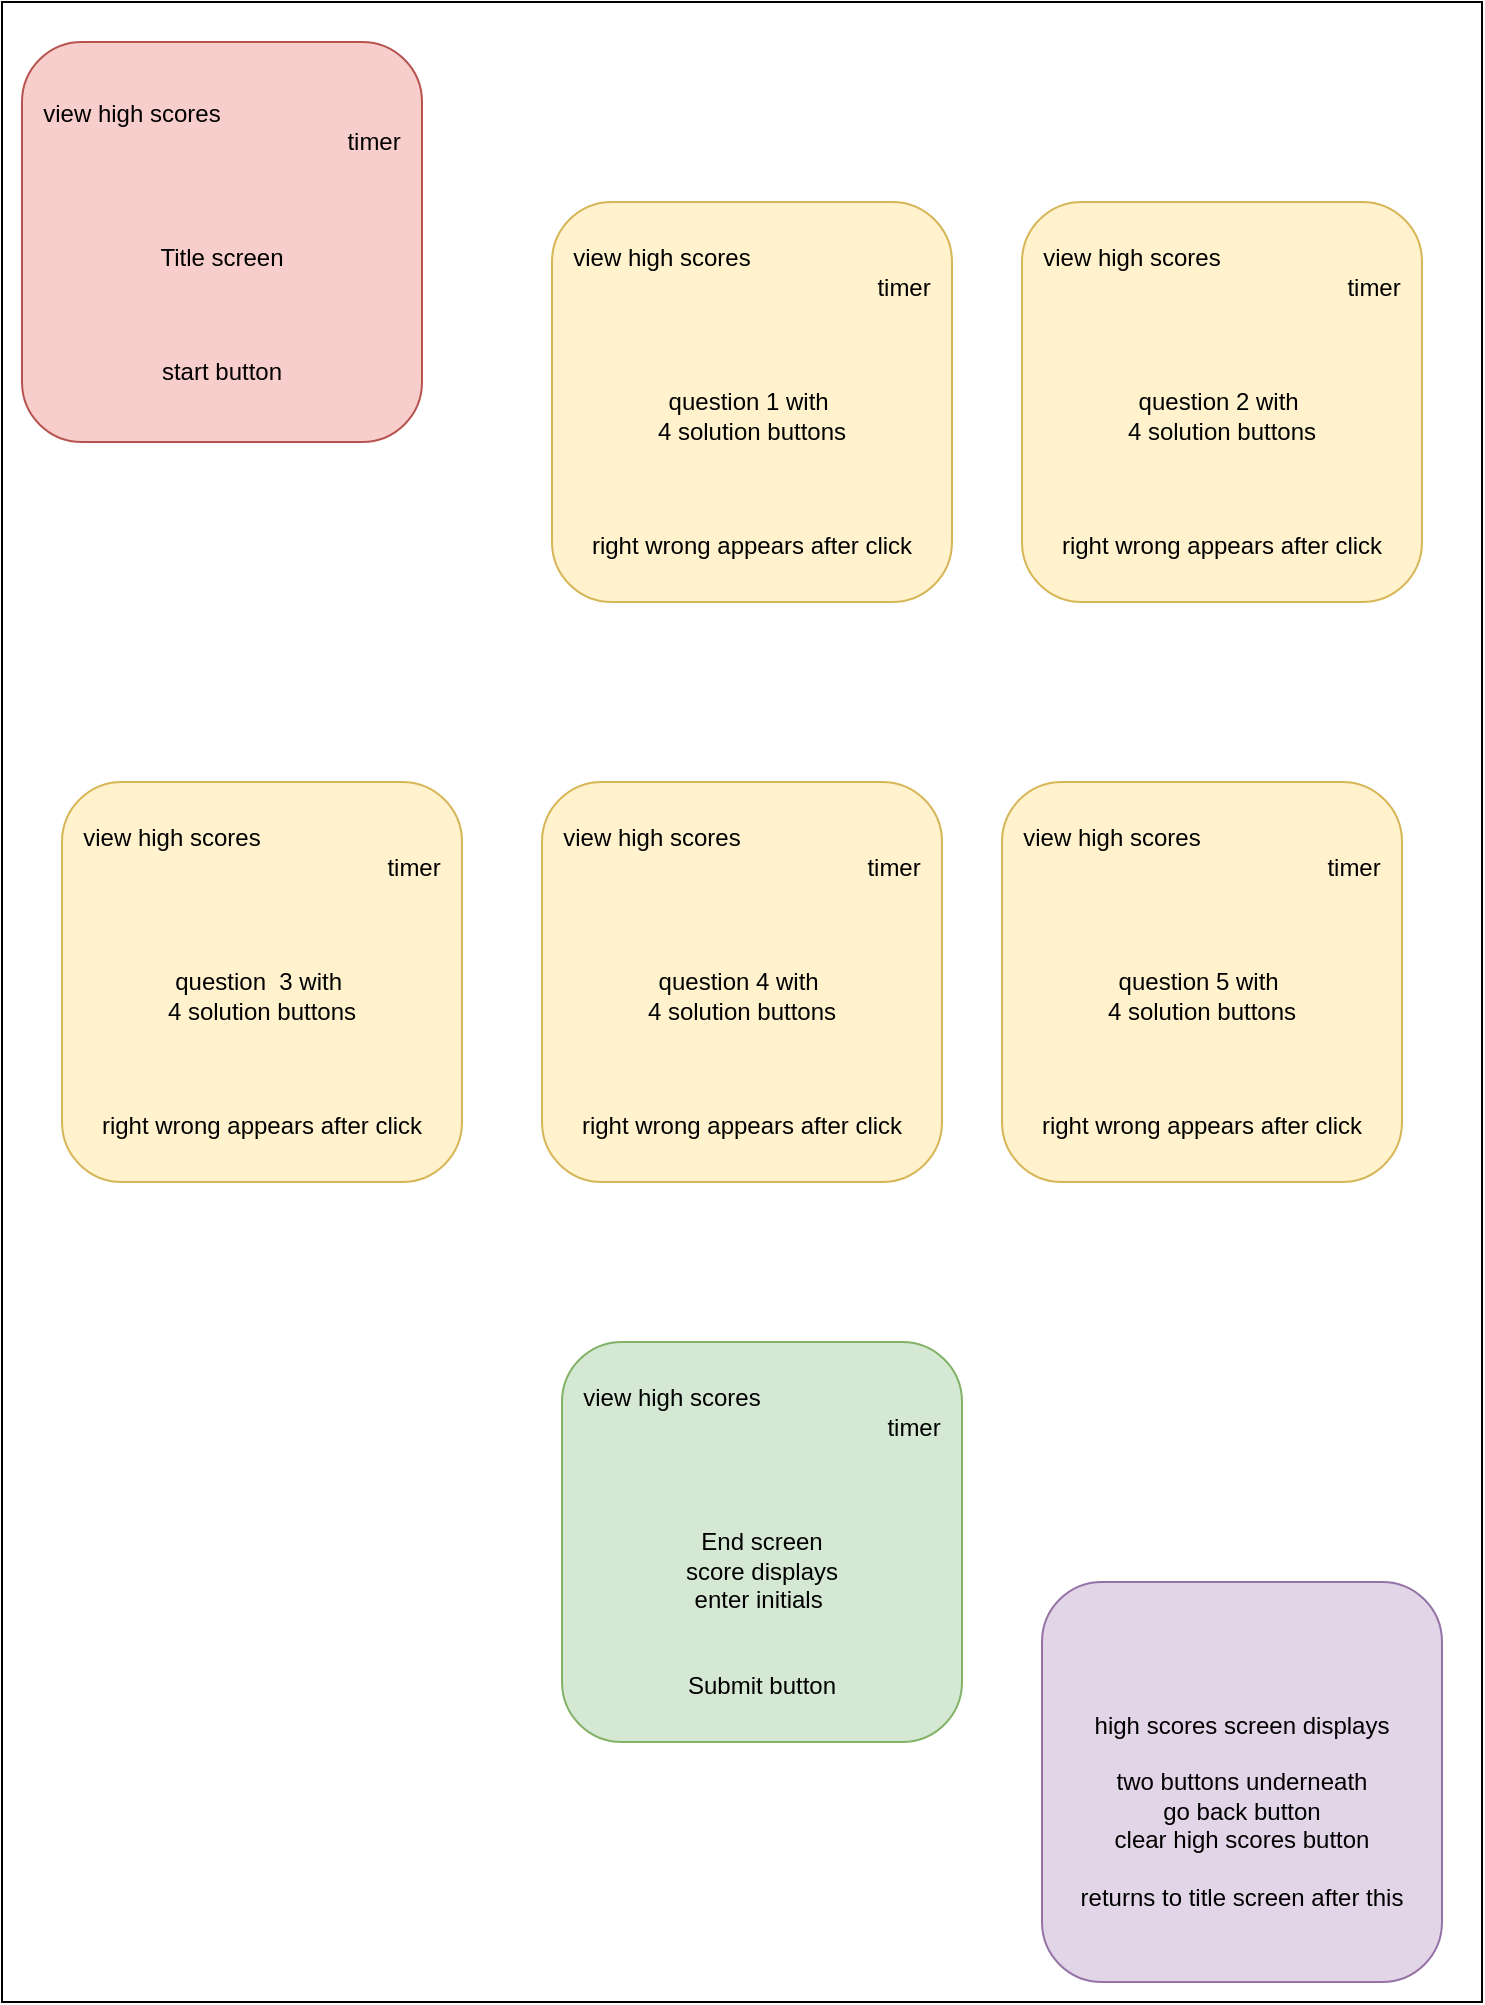 <mxfile version="22.1.2" type="device">
  <diagram name="Page-1" id="489-Y6l45K9RwA2v5czV">
    <mxGraphModel dx="1114" dy="777" grid="1" gridSize="10" guides="1" tooltips="1" connect="1" arrows="1" fold="1" page="1" pageScale="1" pageWidth="850" pageHeight="1100" math="0" shadow="0">
      <root>
        <mxCell id="0" />
        <mxCell id="1" parent="0" />
        <mxCell id="61YUILgPsixsjPH53s8T-1" value="" style="rounded=0;whiteSpace=wrap;html=1;" parent="1" vertex="1">
          <mxGeometry x="50" y="30" width="740" height="1000" as="geometry" />
        </mxCell>
        <mxCell id="B38ijn1Cd_YMwXdmA-u2-2" value="&lt;div style=&quot;text-align: left;&quot;&gt;view high scores&amp;nbsp; &amp;nbsp; &amp;nbsp; &amp;nbsp; &amp;nbsp; &amp;nbsp; &amp;nbsp; &amp;nbsp; &amp;nbsp; &amp;nbsp; &amp;nbsp; &amp;nbsp; &amp;nbsp; &amp;nbsp;&lt;/div&gt;&lt;div style=&quot;text-align: right;&quot;&gt;timer&lt;/div&gt;&lt;br&gt;&lt;br&gt;&lt;br&gt;Title screen&lt;br&gt;&lt;br&gt;&lt;br&gt;&lt;br&gt;start button" style="rounded=1;whiteSpace=wrap;html=1;fillColor=#f8cecc;strokeColor=#b85450;" vertex="1" parent="1">
          <mxGeometry x="60" y="50" width="200" height="200" as="geometry" />
        </mxCell>
        <mxCell id="B38ijn1Cd_YMwXdmA-u2-7" value="&lt;div style=&quot;text-align: left;&quot;&gt;view high scores&amp;nbsp; &amp;nbsp; &amp;nbsp; &amp;nbsp; &amp;nbsp; &amp;nbsp; &amp;nbsp; &amp;nbsp; &amp;nbsp; &amp;nbsp; &amp;nbsp; &amp;nbsp; &amp;nbsp; &amp;nbsp;&lt;/div&gt;&lt;div style=&quot;text-align: right;&quot;&gt;timer&lt;/div&gt;&lt;br&gt;&lt;br&gt;&lt;br&gt;question 1 with&amp;nbsp;&lt;br&gt;4 solution buttons&lt;br&gt;&lt;br&gt;&lt;br&gt;&lt;br&gt;right wrong appears after click" style="rounded=1;whiteSpace=wrap;html=1;fillColor=#fff2cc;strokeColor=#d6b656;" vertex="1" parent="1">
          <mxGeometry x="325" y="130" width="200" height="200" as="geometry" />
        </mxCell>
        <mxCell id="B38ijn1Cd_YMwXdmA-u2-8" value="&lt;div style=&quot;text-align: left;&quot;&gt;view high scores&amp;nbsp; &amp;nbsp; &amp;nbsp; &amp;nbsp; &amp;nbsp; &amp;nbsp; &amp;nbsp; &amp;nbsp; &amp;nbsp; &amp;nbsp; &amp;nbsp; &amp;nbsp; &amp;nbsp; &amp;nbsp;&lt;/div&gt;&lt;div style=&quot;text-align: right;&quot;&gt;timer&lt;/div&gt;&lt;br&gt;&lt;br&gt;&lt;br&gt;End screen&lt;br&gt;score displays&lt;br&gt;enter initials&amp;nbsp;&lt;br&gt;&lt;br&gt;&lt;br&gt;Submit button" style="rounded=1;whiteSpace=wrap;html=1;fillColor=#d5e8d4;strokeColor=#82b366;" vertex="1" parent="1">
          <mxGeometry x="330" y="700" width="200" height="200" as="geometry" />
        </mxCell>
        <mxCell id="B38ijn1Cd_YMwXdmA-u2-9" value="&lt;div style=&quot;text-align: left;&quot;&gt;&lt;br&gt;&lt;/div&gt;&lt;br&gt;high scores screen displays&lt;br&gt;&lt;br&gt;two buttons underneath&lt;br&gt;go back button&lt;br&gt;clear high scores button&lt;br&gt;&lt;br&gt;returns to title screen after this" style="rounded=1;whiteSpace=wrap;html=1;fillColor=#e1d5e7;strokeColor=#9673a6;" vertex="1" parent="1">
          <mxGeometry x="570" y="820" width="200" height="200" as="geometry" />
        </mxCell>
        <mxCell id="B38ijn1Cd_YMwXdmA-u2-10" value="&lt;div style=&quot;text-align: left;&quot;&gt;view high scores&amp;nbsp; &amp;nbsp; &amp;nbsp; &amp;nbsp; &amp;nbsp; &amp;nbsp; &amp;nbsp; &amp;nbsp; &amp;nbsp; &amp;nbsp; &amp;nbsp; &amp;nbsp; &amp;nbsp; &amp;nbsp;&lt;/div&gt;&lt;div style=&quot;text-align: right;&quot;&gt;timer&lt;/div&gt;&lt;br&gt;&lt;br&gt;&lt;br&gt;question&amp;nbsp; 3 with&amp;nbsp;&lt;br&gt;4 solution buttons&lt;br&gt;&lt;br&gt;&lt;br&gt;&lt;br&gt;right wrong appears after click" style="rounded=1;whiteSpace=wrap;html=1;fillColor=#fff2cc;strokeColor=#d6b656;" vertex="1" parent="1">
          <mxGeometry x="80" y="420" width="200" height="200" as="geometry" />
        </mxCell>
        <mxCell id="B38ijn1Cd_YMwXdmA-u2-11" value="&lt;div style=&quot;text-align: left;&quot;&gt;view high scores&amp;nbsp; &amp;nbsp; &amp;nbsp; &amp;nbsp; &amp;nbsp; &amp;nbsp; &amp;nbsp; &amp;nbsp; &amp;nbsp; &amp;nbsp; &amp;nbsp; &amp;nbsp; &amp;nbsp; &amp;nbsp;&lt;/div&gt;&lt;div style=&quot;text-align: right;&quot;&gt;timer&lt;/div&gt;&lt;br&gt;&lt;br&gt;&lt;br&gt;question 2 with&amp;nbsp;&lt;br&gt;4 solution buttons&lt;br&gt;&lt;br&gt;&lt;br&gt;&lt;br&gt;right wrong appears after click" style="rounded=1;whiteSpace=wrap;html=1;fillColor=#fff2cc;strokeColor=#d6b656;" vertex="1" parent="1">
          <mxGeometry x="560" y="130" width="200" height="200" as="geometry" />
        </mxCell>
        <mxCell id="B38ijn1Cd_YMwXdmA-u2-12" value="&lt;div style=&quot;text-align: left;&quot;&gt;view high scores&amp;nbsp; &amp;nbsp; &amp;nbsp; &amp;nbsp; &amp;nbsp; &amp;nbsp; &amp;nbsp; &amp;nbsp; &amp;nbsp; &amp;nbsp; &amp;nbsp; &amp;nbsp; &amp;nbsp; &amp;nbsp;&lt;/div&gt;&lt;div style=&quot;text-align: right;&quot;&gt;timer&lt;/div&gt;&lt;br&gt;&lt;br&gt;&lt;br&gt;question 5 with&amp;nbsp;&lt;br&gt;4 solution buttons&lt;br&gt;&lt;br&gt;&lt;br&gt;&lt;br&gt;right wrong appears after click" style="rounded=1;whiteSpace=wrap;html=1;fillColor=#fff2cc;strokeColor=#d6b656;" vertex="1" parent="1">
          <mxGeometry x="550" y="420" width="200" height="200" as="geometry" />
        </mxCell>
        <mxCell id="B38ijn1Cd_YMwXdmA-u2-13" value="&lt;div style=&quot;text-align: left;&quot;&gt;view high scores&amp;nbsp; &amp;nbsp; &amp;nbsp; &amp;nbsp; &amp;nbsp; &amp;nbsp; &amp;nbsp; &amp;nbsp; &amp;nbsp; &amp;nbsp; &amp;nbsp; &amp;nbsp; &amp;nbsp; &amp;nbsp;&lt;/div&gt;&lt;div style=&quot;text-align: right;&quot;&gt;timer&lt;/div&gt;&lt;br&gt;&lt;br&gt;&lt;br&gt;question 4 with&amp;nbsp;&lt;br&gt;4 solution buttons&lt;br&gt;&lt;br&gt;&lt;br&gt;&lt;br&gt;right wrong appears after click" style="rounded=1;whiteSpace=wrap;html=1;fillColor=#fff2cc;strokeColor=#d6b656;" vertex="1" parent="1">
          <mxGeometry x="320" y="420" width="200" height="200" as="geometry" />
        </mxCell>
      </root>
    </mxGraphModel>
  </diagram>
</mxfile>
